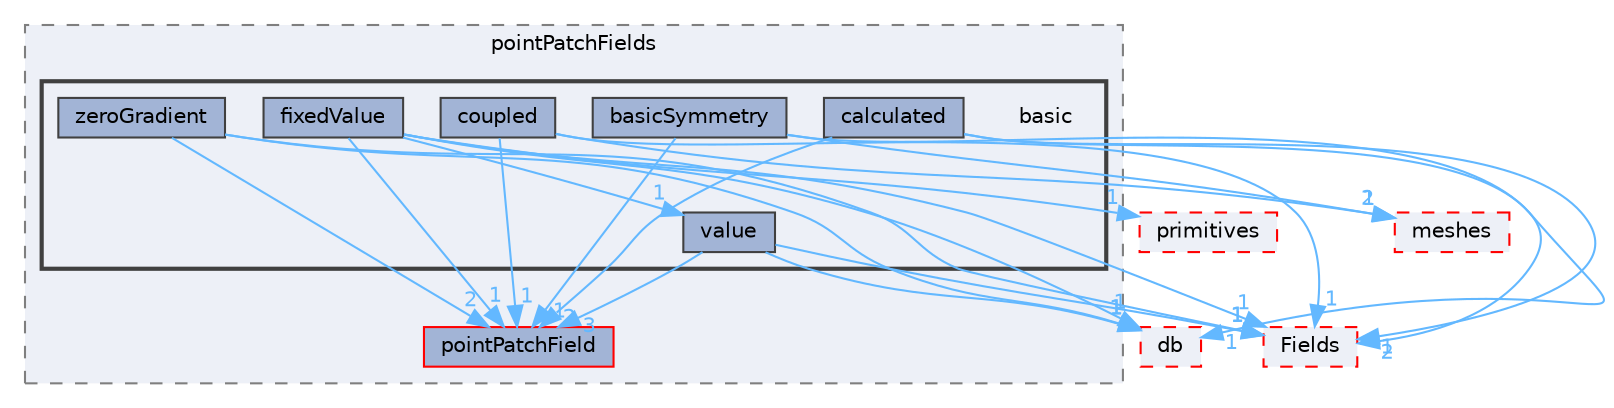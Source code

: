 digraph "src/OpenFOAM/fields/pointPatchFields/basic"
{
 // LATEX_PDF_SIZE
  bgcolor="transparent";
  edge [fontname=Helvetica,fontsize=10,labelfontname=Helvetica,labelfontsize=10];
  node [fontname=Helvetica,fontsize=10,shape=box,height=0.2,width=0.4];
  compound=true
  subgraph clusterdir_1c0ea8bf575d837c6744560b5bb2481c {
    graph [ bgcolor="#edf0f7", pencolor="grey50", label="pointPatchFields", fontname=Helvetica,fontsize=10 style="filled,dashed", URL="dir_1c0ea8bf575d837c6744560b5bb2481c.html",tooltip=""]
  dir_17a9bfb76e5e1dbc9e2e32285df4aeb8 [label="pointPatchField", fillcolor="#a2b4d6", color="red", style="filled", URL="dir_17a9bfb76e5e1dbc9e2e32285df4aeb8.html",tooltip=""];
  subgraph clusterdir_6a30703e73af3ba7ed84ebe53ffd3e12 {
    graph [ bgcolor="#edf0f7", pencolor="grey25", label="", fontname=Helvetica,fontsize=10 style="filled,bold", URL="dir_6a30703e73af3ba7ed84ebe53ffd3e12.html",tooltip=""]
    dir_6a30703e73af3ba7ed84ebe53ffd3e12 [shape=plaintext, label="basic"];
  dir_d4c5181c58caa84075606927fe01e0d3 [label="basicSymmetry", fillcolor="#a2b4d6", color="grey25", style="filled", URL="dir_d4c5181c58caa84075606927fe01e0d3.html",tooltip=""];
  dir_6cac3da6e2b2ad4c123307f29c965dee [label="calculated", fillcolor="#a2b4d6", color="grey25", style="filled", URL="dir_6cac3da6e2b2ad4c123307f29c965dee.html",tooltip=""];
  dir_1ca8c328a4008df71a28b0427ab54f86 [label="coupled", fillcolor="#a2b4d6", color="grey25", style="filled", URL="dir_1ca8c328a4008df71a28b0427ab54f86.html",tooltip=""];
  dir_78d45682f12df857cbb6ee125288467a [label="fixedValue", fillcolor="#a2b4d6", color="grey25", style="filled", URL="dir_78d45682f12df857cbb6ee125288467a.html",tooltip=""];
  dir_edc71ad1c0fbcdf2743da6d5233a17bb [label="value", fillcolor="#a2b4d6", color="grey25", style="filled", URL="dir_edc71ad1c0fbcdf2743da6d5233a17bb.html",tooltip=""];
  dir_2d490a2e744c68488bca8d77536fb0f4 [label="zeroGradient", fillcolor="#a2b4d6", color="grey25", style="filled", URL="dir_2d490a2e744c68488bca8d77536fb0f4.html",tooltip=""];
  }
  }
  dir_7d364942a13d3ce50f6681364b448a98 [label="Fields", fillcolor="#edf0f7", color="red", style="filled,dashed", URL="dir_7d364942a13d3ce50f6681364b448a98.html",tooltip=""];
  dir_aa2423979fb45fc41c393a5db370ab21 [label="meshes", fillcolor="#edf0f7", color="red", style="filled,dashed", URL="dir_aa2423979fb45fc41c393a5db370ab21.html",tooltip=""];
  dir_63c634f7a7cfd679ac26c67fb30fc32f [label="db", fillcolor="#edf0f7", color="red", style="filled,dashed", URL="dir_63c634f7a7cfd679ac26c67fb30fc32f.html",tooltip=""];
  dir_3e50f45338116b169052b428016851aa [label="primitives", fillcolor="#edf0f7", color="red", style="filled,dashed", URL="dir_3e50f45338116b169052b428016851aa.html",tooltip=""];
  dir_d4c5181c58caa84075606927fe01e0d3->dir_17a9bfb76e5e1dbc9e2e32285df4aeb8 [headlabel="1", labeldistance=1.5 headhref="dir_000249_002954.html" href="dir_000249_002954.html" color="steelblue1" fontcolor="steelblue1"];
  dir_d4c5181c58caa84075606927fe01e0d3->dir_7d364942a13d3ce50f6681364b448a98 [headlabel="2", labeldistance=1.5 headhref="dir_000249_001336.html" href="dir_000249_001336.html" color="steelblue1" fontcolor="steelblue1"];
  dir_d4c5181c58caa84075606927fe01e0d3->dir_aa2423979fb45fc41c393a5db370ab21 [headlabel="1", labeldistance=1.5 headhref="dir_000249_002368.html" href="dir_000249_002368.html" color="steelblue1" fontcolor="steelblue1"];
  dir_6cac3da6e2b2ad4c123307f29c965dee->dir_17a9bfb76e5e1dbc9e2e32285df4aeb8 [headlabel="2", labeldistance=1.5 headhref="dir_000392_002954.html" href="dir_000392_002954.html" color="steelblue1" fontcolor="steelblue1"];
  dir_6cac3da6e2b2ad4c123307f29c965dee->dir_63c634f7a7cfd679ac26c67fb30fc32f [headlabel="1", labeldistance=1.5 headhref="dir_000392_000817.html" href="dir_000392_000817.html" color="steelblue1" fontcolor="steelblue1"];
  dir_6cac3da6e2b2ad4c123307f29c965dee->dir_7d364942a13d3ce50f6681364b448a98 [headlabel="1", labeldistance=1.5 headhref="dir_000392_001336.html" href="dir_000392_001336.html" color="steelblue1" fontcolor="steelblue1"];
  dir_1ca8c328a4008df71a28b0427ab54f86->dir_17a9bfb76e5e1dbc9e2e32285df4aeb8 [headlabel="1", labeldistance=1.5 headhref="dir_000709_002954.html" href="dir_000709_002954.html" color="steelblue1" fontcolor="steelblue1"];
  dir_1ca8c328a4008df71a28b0427ab54f86->dir_7d364942a13d3ce50f6681364b448a98 [headlabel="1", labeldistance=1.5 headhref="dir_000709_001336.html" href="dir_000709_001336.html" color="steelblue1" fontcolor="steelblue1"];
  dir_1ca8c328a4008df71a28b0427ab54f86->dir_aa2423979fb45fc41c393a5db370ab21 [headlabel="2", labeldistance=1.5 headhref="dir_000709_002368.html" href="dir_000709_002368.html" color="steelblue1" fontcolor="steelblue1"];
  dir_78d45682f12df857cbb6ee125288467a->dir_17a9bfb76e5e1dbc9e2e32285df4aeb8 [headlabel="1", labeldistance=1.5 headhref="dir_001427_002954.html" href="dir_001427_002954.html" color="steelblue1" fontcolor="steelblue1"];
  dir_78d45682f12df857cbb6ee125288467a->dir_3e50f45338116b169052b428016851aa [headlabel="1", labeldistance=1.5 headhref="dir_001427_003069.html" href="dir_001427_003069.html" color="steelblue1" fontcolor="steelblue1"];
  dir_78d45682f12df857cbb6ee125288467a->dir_63c634f7a7cfd679ac26c67fb30fc32f [headlabel="1", labeldistance=1.5 headhref="dir_001427_000817.html" href="dir_001427_000817.html" color="steelblue1" fontcolor="steelblue1"];
  dir_78d45682f12df857cbb6ee125288467a->dir_7d364942a13d3ce50f6681364b448a98 [headlabel="1", labeldistance=1.5 headhref="dir_001427_001336.html" href="dir_001427_001336.html" color="steelblue1" fontcolor="steelblue1"];
  dir_78d45682f12df857cbb6ee125288467a->dir_edc71ad1c0fbcdf2743da6d5233a17bb [headlabel="1", labeldistance=1.5 headhref="dir_001427_004245.html" href="dir_001427_004245.html" color="steelblue1" fontcolor="steelblue1"];
  dir_edc71ad1c0fbcdf2743da6d5233a17bb->dir_17a9bfb76e5e1dbc9e2e32285df4aeb8 [headlabel="3", labeldistance=1.5 headhref="dir_004245_002954.html" href="dir_004245_002954.html" color="steelblue1" fontcolor="steelblue1"];
  dir_edc71ad1c0fbcdf2743da6d5233a17bb->dir_63c634f7a7cfd679ac26c67fb30fc32f [headlabel="1", labeldistance=1.5 headhref="dir_004245_000817.html" href="dir_004245_000817.html" color="steelblue1" fontcolor="steelblue1"];
  dir_edc71ad1c0fbcdf2743da6d5233a17bb->dir_7d364942a13d3ce50f6681364b448a98 [headlabel="1", labeldistance=1.5 headhref="dir_004245_001336.html" href="dir_004245_001336.html" color="steelblue1" fontcolor="steelblue1"];
  dir_2d490a2e744c68488bca8d77536fb0f4->dir_17a9bfb76e5e1dbc9e2e32285df4aeb8 [headlabel="2", labeldistance=1.5 headhref="dir_004456_002954.html" href="dir_004456_002954.html" color="steelblue1" fontcolor="steelblue1"];
  dir_2d490a2e744c68488bca8d77536fb0f4->dir_63c634f7a7cfd679ac26c67fb30fc32f [headlabel="1", labeldistance=1.5 headhref="dir_004456_000817.html" href="dir_004456_000817.html" color="steelblue1" fontcolor="steelblue1"];
  dir_2d490a2e744c68488bca8d77536fb0f4->dir_7d364942a13d3ce50f6681364b448a98 [headlabel="1", labeldistance=1.5 headhref="dir_004456_001336.html" href="dir_004456_001336.html" color="steelblue1" fontcolor="steelblue1"];
}

